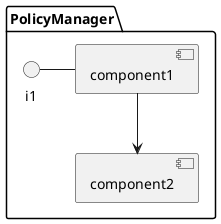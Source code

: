 @startuml

package PolicyManager {
component component1
component component2
interface i1

}
i1 - component1
component1 --> component2
@enduml
